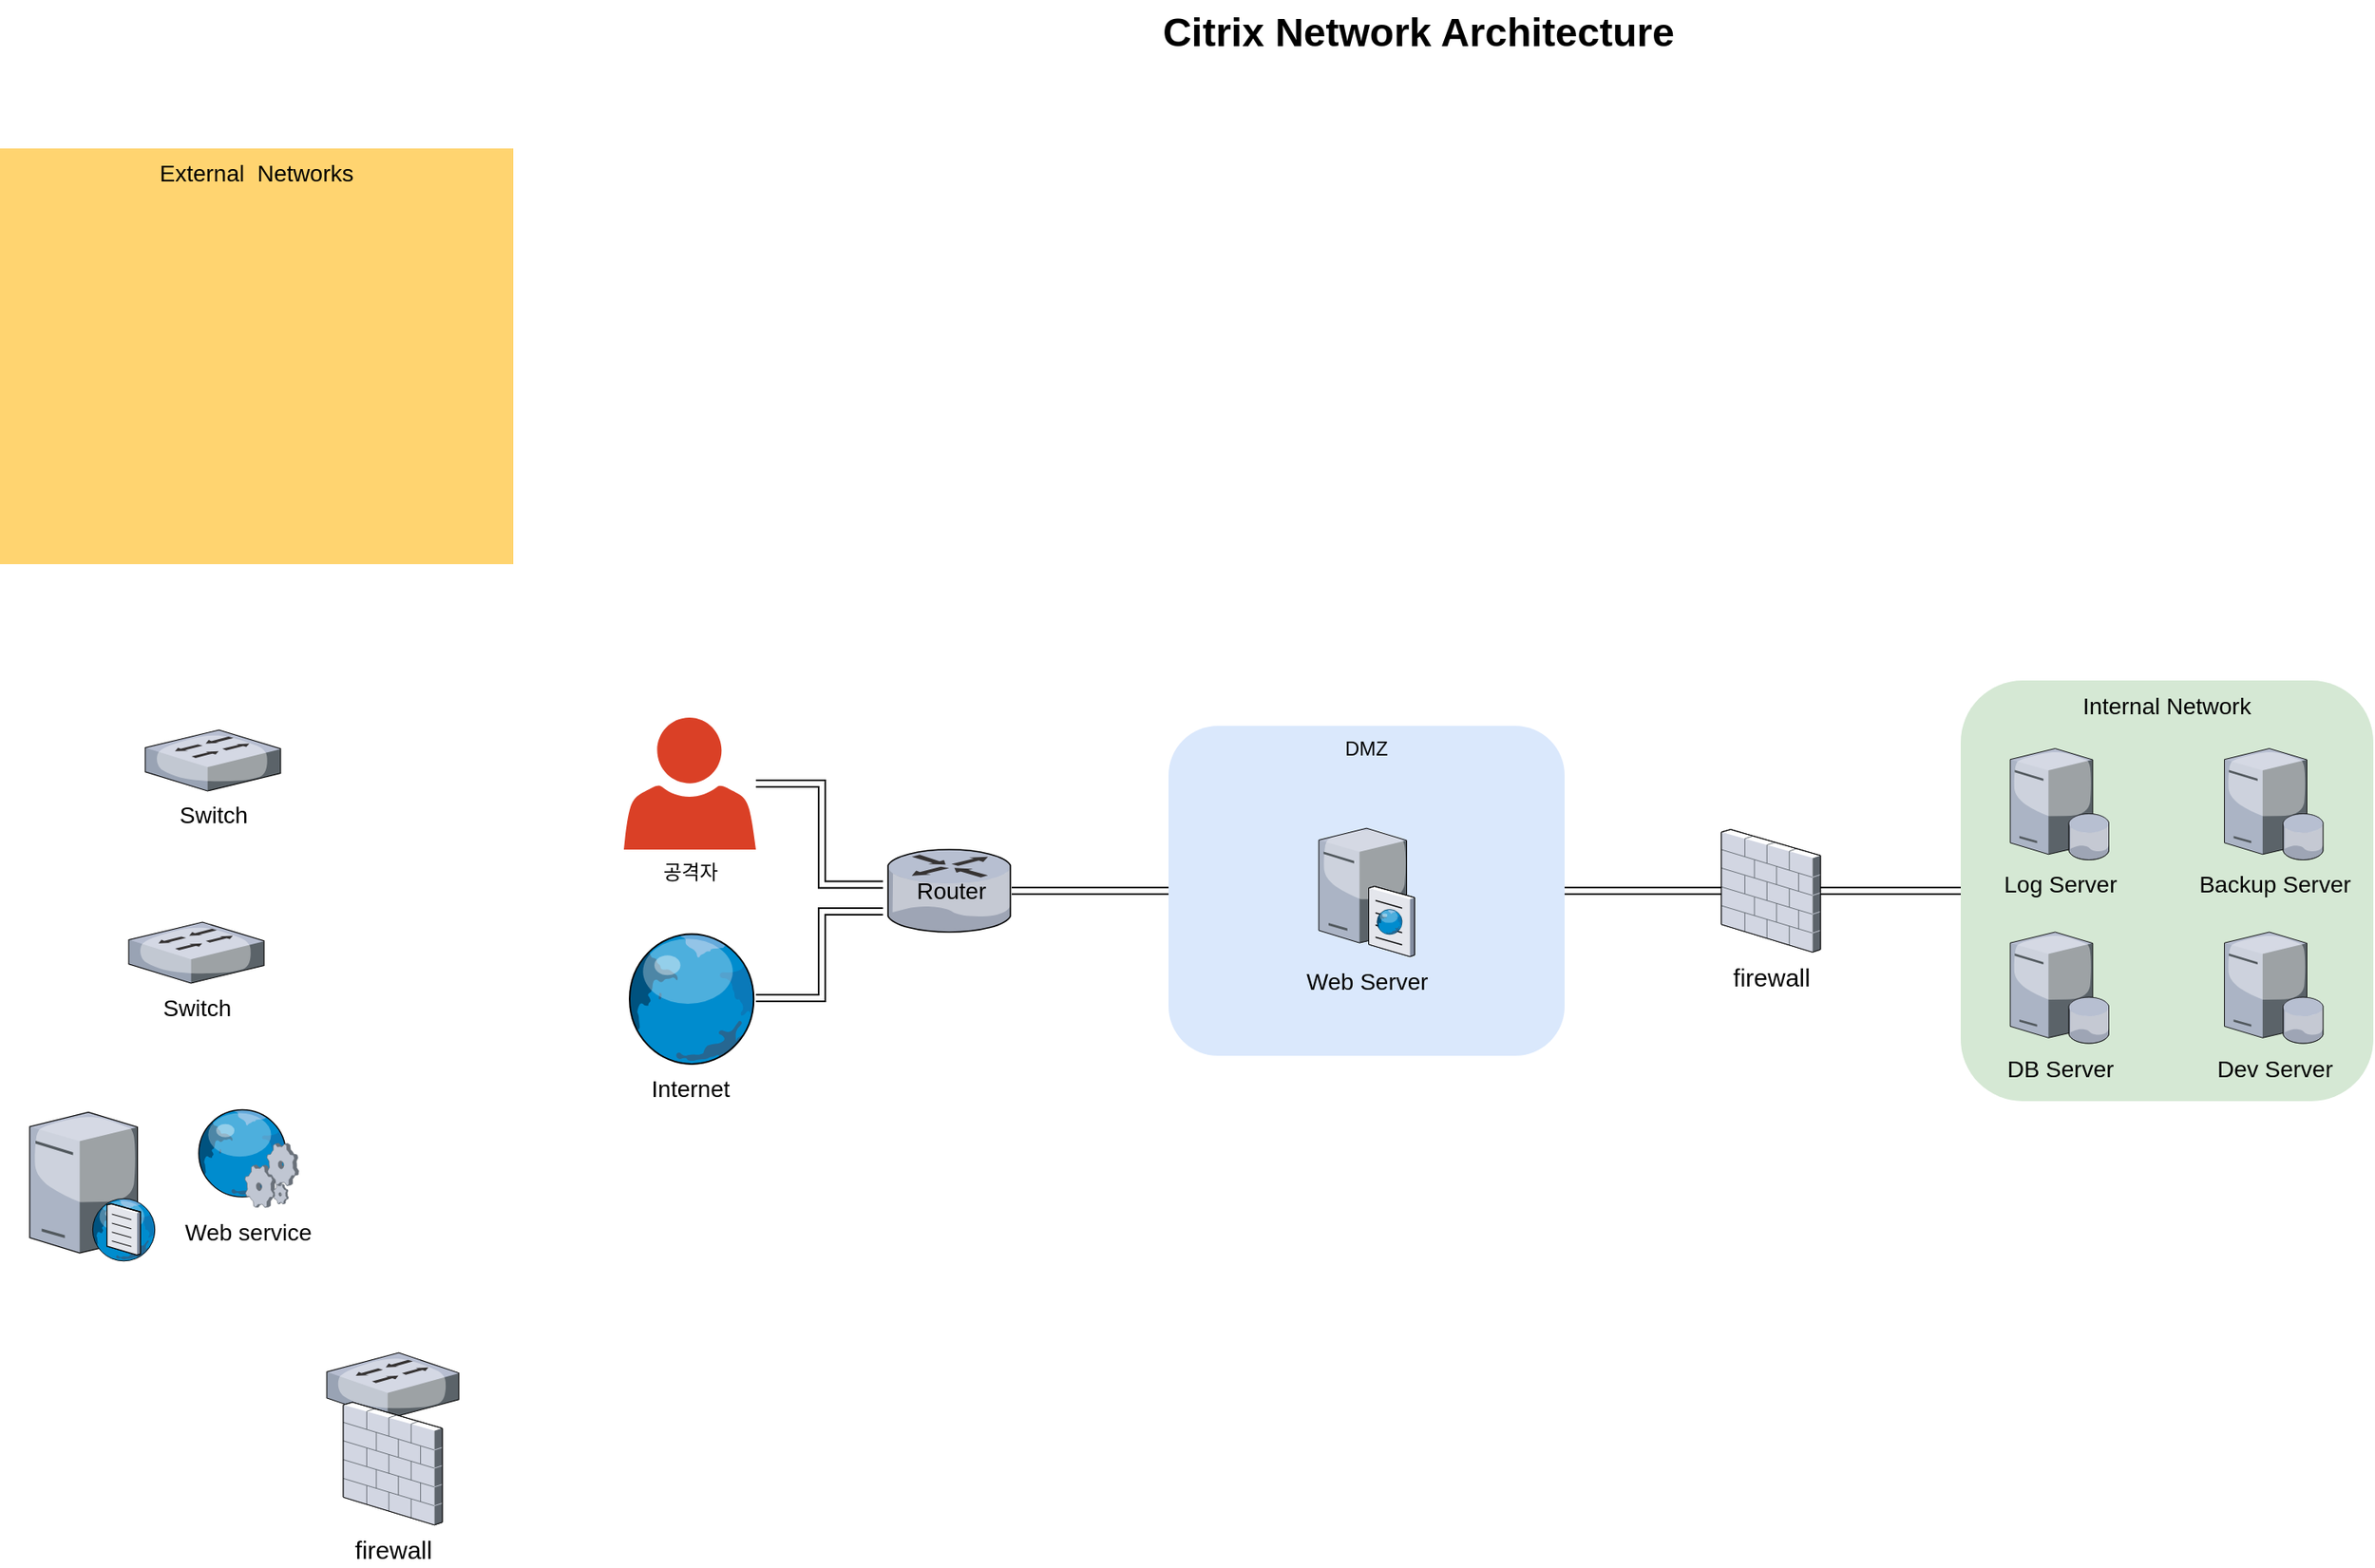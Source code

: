 <mxfile version="21.1.2" type="github">
  <diagram name="Page-1" id="e3a06f82-3646-2815-327d-82caf3d4e204">
    <mxGraphModel dx="1793" dy="955" grid="1" gridSize="10" guides="1" tooltips="1" connect="1" arrows="1" fold="1" page="1" pageScale="1.5" pageWidth="1169" pageHeight="826" background="none" math="0" shadow="0">
      <root>
        <mxCell id="0" style=";html=1;" />
        <mxCell id="1" style=";html=1;" parent="0" />
        <mxCell id="Jb-aCbqKA76zIBsDomj6-45" value="" style="edgeStyle=orthogonalEdgeStyle;rounded=0;orthogonalLoop=1;jettySize=auto;html=1;shape=link;" edge="1" parent="1" source="Jb-aCbqKA76zIBsDomj6-4" target="Jb-aCbqKA76zIBsDomj6-2">
          <mxGeometry relative="1" as="geometry" />
        </mxCell>
        <mxCell id="Jb-aCbqKA76zIBsDomj6-4" value="DMZ" style="whiteSpace=wrap;html=1;fillColor=#dae8fc;strokeColor=none;labelPosition=center;verticalLabelPosition=middle;align=center;verticalAlign=top;rounded=1;" vertex="1" parent="1">
          <mxGeometry x="800" y="440" width="240" height="200" as="geometry" />
        </mxCell>
        <mxCell id="6a7d8f32e03d9370-60" value="Internal Network" style="whiteSpace=wrap;html=1;fillColor=#d5e8d4;fontSize=14;strokeColor=none;verticalAlign=top;rounded=1;" parent="1" vertex="1">
          <mxGeometry x="1280" y="412.5" width="250" height="255" as="geometry" />
        </mxCell>
        <mxCell id="6a7d8f32e03d9370-57" value="External &amp;nbsp;Networks" style="whiteSpace=wrap;html=1;fillColor=#FFD470;gradientColor=none;fontSize=14;strokeColor=none;verticalAlign=top;" parent="1" vertex="1">
          <mxGeometry x="92" y="90" width="311" height="252" as="geometry" />
        </mxCell>
        <mxCell id="6a7d8f32e03d9370-15" value="Web Server" style="verticalLabelPosition=bottom;aspect=fixed;html=1;verticalAlign=top;strokeColor=none;shape=mxgraph.citrix.cache_server;fillColor=#66B2FF;gradientColor=#0066CC;fontSize=14;labelPosition=center;align=center;" parent="1" vertex="1">
          <mxGeometry x="891.06" y="500.25" width="57.89" height="79.5" as="geometry" />
        </mxCell>
        <mxCell id="6a7d8f32e03d9370-30" value="Web service" style="verticalLabelPosition=bottom;aspect=fixed;html=1;verticalAlign=top;strokeColor=none;shape=mxgraph.citrix.web_service;fillColor=#66B2FF;gradientColor=#0066CC;fontSize=14;" parent="1" vertex="1">
          <mxGeometry x="210" y="671.9" width="63" height="60" as="geometry" />
        </mxCell>
        <mxCell id="6a7d8f32e03d9370-62" value="Citrix Network Architecture" style="text;strokeColor=none;fillColor=none;html=1;fontSize=24;fontStyle=1;verticalAlign=middle;align=center;" parent="1" vertex="1">
          <mxGeometry x="520" width="861" height="40" as="geometry" />
        </mxCell>
        <mxCell id="Jb-aCbqKA76zIBsDomj6-43" style="edgeStyle=orthogonalEdgeStyle;rounded=0;orthogonalLoop=1;jettySize=auto;html=1;entryX=-0.04;entryY=0.75;entryDx=0;entryDy=0;entryPerimeter=0;shape=link;" edge="1" parent="1" source="Jb-aCbqKA76zIBsDomj6-1" target="Jb-aCbqKA76zIBsDomj6-22">
          <mxGeometry relative="1" as="geometry" />
        </mxCell>
        <mxCell id="Jb-aCbqKA76zIBsDomj6-1" value="&lt;font style=&quot;font-size: 14px;&quot;&gt;Internet&lt;/font&gt;" style="verticalLabelPosition=bottom;sketch=0;aspect=fixed;html=1;verticalAlign=top;strokeColor=none;align=center;outlineConnect=0;shape=mxgraph.citrix.globe;labelPosition=center;" vertex="1" parent="1">
          <mxGeometry x="470" y="565" width="80" height="80" as="geometry" />
        </mxCell>
        <mxCell id="Jb-aCbqKA76zIBsDomj6-47" style="edgeStyle=orthogonalEdgeStyle;rounded=0;orthogonalLoop=1;jettySize=auto;html=1;entryX=0;entryY=0.5;entryDx=0;entryDy=0;shape=link;" edge="1" parent="1" source="Jb-aCbqKA76zIBsDomj6-2" target="6a7d8f32e03d9370-60">
          <mxGeometry relative="1" as="geometry" />
        </mxCell>
        <mxCell id="Jb-aCbqKA76zIBsDomj6-2" value="&lt;font size=&quot;1&quot; style=&quot;&quot;&gt;&lt;span style=&quot;font-size: 15px;&quot;&gt;firewall&lt;/span&gt;&lt;/font&gt;" style="verticalLabelPosition=bottom;sketch=0;aspect=fixed;html=1;verticalAlign=top;strokeColor=none;align=center;outlineConnect=0;shape=mxgraph.citrix.firewall;labelPosition=center;fontStyle=0" vertex="1" parent="1">
          <mxGeometry x="1135" y="502.8" width="60" height="74.4" as="geometry" />
        </mxCell>
        <mxCell id="Jb-aCbqKA76zIBsDomj6-8" value="Switch" style="verticalLabelPosition=bottom;aspect=fixed;html=1;verticalAlign=top;strokeColor=none;shape=mxgraph.citrix.switch;fillColor=#66B2FF;gradientColor=#0066CC;fontSize=14;" vertex="1" parent="1">
          <mxGeometry x="170" y="558.99" width="82" height="36.99" as="geometry" />
        </mxCell>
        <mxCell id="Jb-aCbqKA76zIBsDomj6-10" value="" style="verticalLabelPosition=bottom;sketch=0;aspect=fixed;html=1;verticalAlign=top;strokeColor=none;align=center;outlineConnect=0;shape=mxgraph.citrix.dns_server;" vertex="1" parent="1">
          <mxGeometry x="110" y="671.9" width="76.5" height="92.5" as="geometry" />
        </mxCell>
        <mxCell id="Jb-aCbqKA76zIBsDomj6-11" value="&lt;font style=&quot;font-size: 14px;&quot;&gt;DB Server&lt;/font&gt;" style="verticalLabelPosition=bottom;sketch=0;aspect=fixed;html=1;verticalAlign=top;strokeColor=none;align=center;outlineConnect=0;shape=mxgraph.citrix.database_server;" vertex="1" parent="1">
          <mxGeometry x="1310" y="565" width="60" height="67.5" as="geometry" />
        </mxCell>
        <mxCell id="Jb-aCbqKA76zIBsDomj6-12" value="&lt;font style=&quot;font-size: 14px;&quot;&gt;Dev Server&lt;/font&gt;" style="verticalLabelPosition=bottom;sketch=0;aspect=fixed;html=1;verticalAlign=top;strokeColor=none;align=center;outlineConnect=0;shape=mxgraph.citrix.database_server;" vertex="1" parent="1">
          <mxGeometry x="1439.78" y="565" width="60" height="67.5" as="geometry" />
        </mxCell>
        <mxCell id="Jb-aCbqKA76zIBsDomj6-13" value="&lt;font style=&quot;font-size: 14px;&quot;&gt;Backup Server&lt;/font&gt;" style="verticalLabelPosition=bottom;sketch=0;aspect=fixed;html=1;verticalAlign=top;strokeColor=none;align=center;outlineConnect=0;shape=mxgraph.citrix.database_server;" vertex="1" parent="1">
          <mxGeometry x="1439.78" y="453.75" width="60" height="67.5" as="geometry" />
        </mxCell>
        <mxCell id="Jb-aCbqKA76zIBsDomj6-14" value="&lt;font style=&quot;font-size: 14px;&quot;&gt;Log Server&lt;/font&gt;" style="verticalLabelPosition=bottom;sketch=0;aspect=fixed;html=1;verticalAlign=top;strokeColor=none;align=center;outlineConnect=0;shape=mxgraph.citrix.database_server;" vertex="1" parent="1">
          <mxGeometry x="1310" y="453.75" width="60" height="67.5" as="geometry" />
        </mxCell>
        <mxCell id="Jb-aCbqKA76zIBsDomj6-16" value="Switch" style="verticalLabelPosition=bottom;aspect=fixed;html=1;verticalAlign=top;strokeColor=none;shape=mxgraph.citrix.switch;fillColor=#66B2FF;gradientColor=#0066CC;fontSize=14;" vertex="1" parent="1">
          <mxGeometry x="180" y="442.5" width="82" height="36.99" as="geometry" />
        </mxCell>
        <mxCell id="Jb-aCbqKA76zIBsDomj6-44" value="" style="edgeStyle=orthogonalEdgeStyle;rounded=0;orthogonalLoop=1;jettySize=auto;html=1;shape=link;" edge="1" parent="1" source="Jb-aCbqKA76zIBsDomj6-22" target="Jb-aCbqKA76zIBsDomj6-4">
          <mxGeometry relative="1" as="geometry" />
        </mxCell>
        <mxCell id="Jb-aCbqKA76zIBsDomj6-22" value="Router" style="verticalLabelPosition=middle;aspect=fixed;html=1;verticalAlign=middle;strokeColor=none;shape=mxgraph.citrix.router;fillColor=#66B2FF;gradientColor=#0066CC;fontSize=14;labelPosition=center;align=center;" vertex="1" parent="1">
          <mxGeometry x="630" y="515" width="75" height="50" as="geometry" />
        </mxCell>
        <mxCell id="Jb-aCbqKA76zIBsDomj6-23" value="Switch" style="verticalLabelPosition=bottom;aspect=fixed;html=1;verticalAlign=top;strokeColor=none;shape=mxgraph.citrix.switch;fillColor=#66B2FF;gradientColor=#0066CC;fontSize=14;" vertex="1" parent="1">
          <mxGeometry x="290" y="820" width="80" height="40" as="geometry" />
        </mxCell>
        <mxCell id="Jb-aCbqKA76zIBsDomj6-42" style="edgeStyle=orthogonalEdgeStyle;rounded=0;orthogonalLoop=1;jettySize=auto;html=1;entryX=-0.04;entryY=0.425;entryDx=0;entryDy=0;entryPerimeter=0;shape=link;" edge="1" parent="1" source="Jb-aCbqKA76zIBsDomj6-35" target="Jb-aCbqKA76zIBsDomj6-22">
          <mxGeometry relative="1" as="geometry" />
        </mxCell>
        <mxCell id="Jb-aCbqKA76zIBsDomj6-35" value="공격자" style="sketch=0;pointerEvents=1;shadow=0;dashed=0;html=1;strokeColor=none;labelPosition=center;verticalLabelPosition=bottom;verticalAlign=top;outlineConnect=0;align=center;shape=mxgraph.office.users.user;fillColor=#DA4026;" vertex="1" parent="1">
          <mxGeometry x="470" y="435" width="80" height="80" as="geometry" />
        </mxCell>
        <mxCell id="Jb-aCbqKA76zIBsDomj6-40" value="&lt;font size=&quot;1&quot; style=&quot;&quot;&gt;&lt;span style=&quot;font-size: 15px;&quot;&gt;firewall&lt;/span&gt;&lt;/font&gt;" style="verticalLabelPosition=bottom;sketch=0;aspect=fixed;html=1;verticalAlign=top;strokeColor=none;align=center;outlineConnect=0;shape=mxgraph.citrix.firewall;labelPosition=center;fontStyle=0" vertex="1" parent="1">
          <mxGeometry x="300" y="850" width="60" height="74.4" as="geometry" />
        </mxCell>
      </root>
    </mxGraphModel>
  </diagram>
</mxfile>
